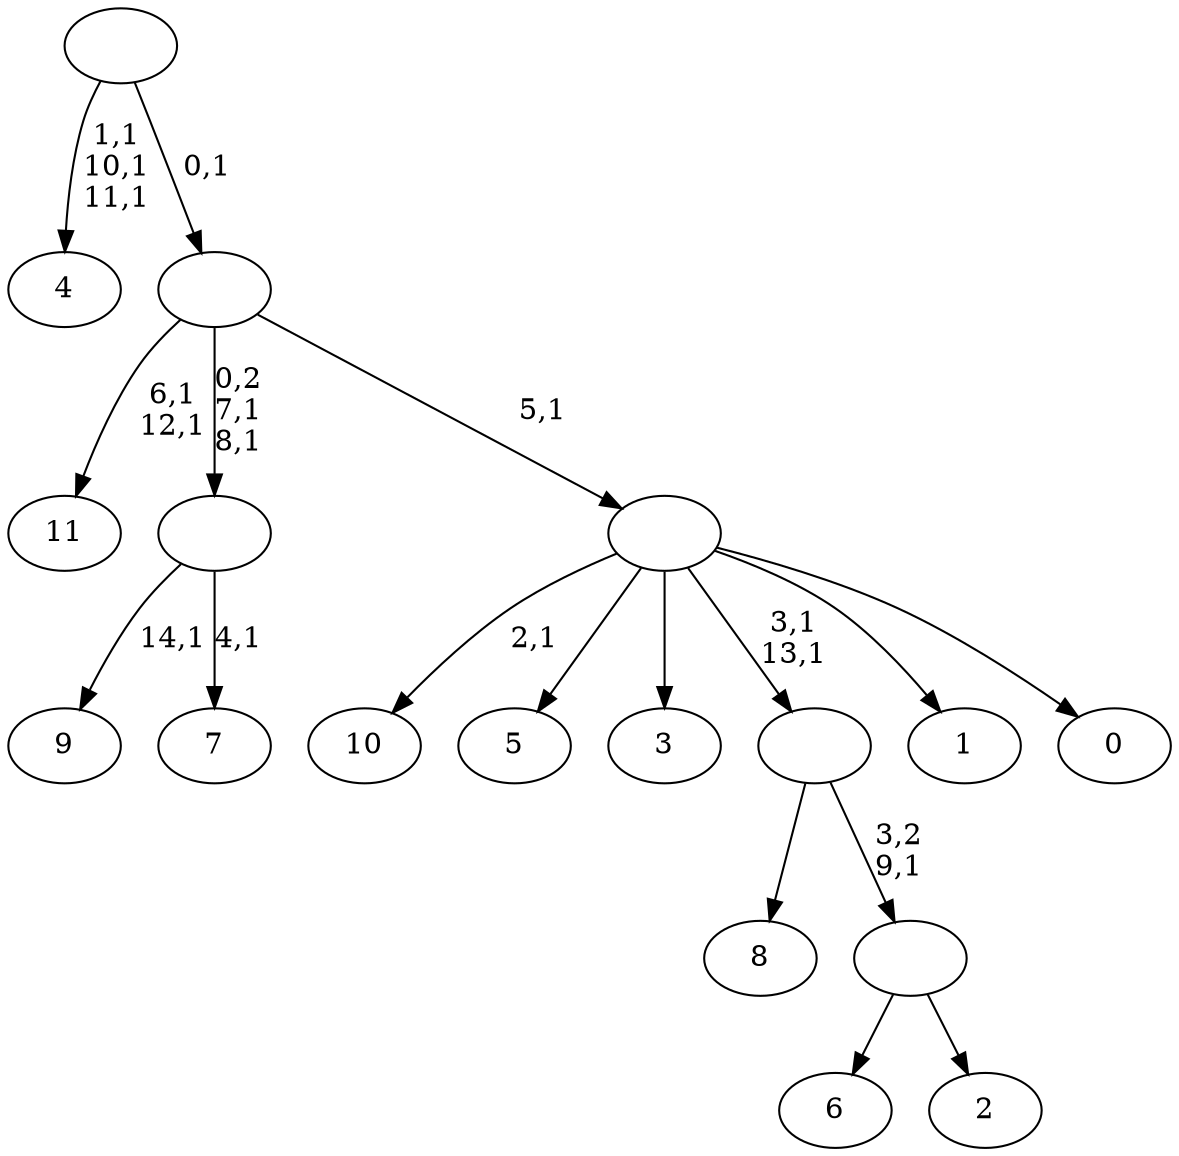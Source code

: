 digraph T {
	27 [label="11"]
	24 [label="10"]
	22 [label="9"]
	20 [label="8"]
	19 [label="7"]
	17 [label=""]
	15 [label="6"]
	14 [label="5"]
	13 [label="4"]
	9 [label="3"]
	8 [label="2"]
	7 [label=""]
	6 [label=""]
	4 [label="1"]
	3 [label="0"]
	2 [label=""]
	1 [label=""]
	0 [label=""]
	17 -> 19 [label="4,1"]
	17 -> 22 [label="14,1"]
	7 -> 15 [label=""]
	7 -> 8 [label=""]
	6 -> 20 [label=""]
	6 -> 7 [label="3,2\n9,1"]
	2 -> 6 [label="3,1\n13,1"]
	2 -> 24 [label="2,1"]
	2 -> 14 [label=""]
	2 -> 9 [label=""]
	2 -> 4 [label=""]
	2 -> 3 [label=""]
	1 -> 17 [label="0,2\n7,1\n8,1"]
	1 -> 27 [label="6,1\n12,1"]
	1 -> 2 [label="5,1"]
	0 -> 13 [label="1,1\n10,1\n11,1"]
	0 -> 1 [label="0,1"]
}
